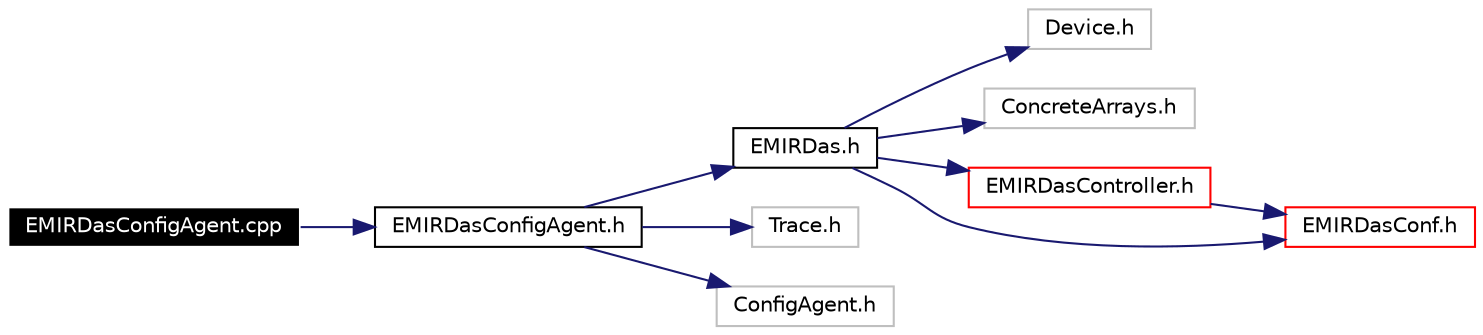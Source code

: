 digraph G
{
  edge [fontname="Helvetica",fontsize=10,labelfontname="Helvetica",labelfontsize=10];
  node [fontname="Helvetica",fontsize=10,shape=record];
  rankdir=LR;
  Node1 [label="EMIRDasConfigAgent.cpp",height=0.2,width=0.4,color="white", fillcolor="black", style="filled" fontcolor="white"];
  Node1 -> Node2 [color="midnightblue",fontsize=10,style="solid",fontname="Helvetica"];
  Node2 [label="EMIRDasConfigAgent.h",height=0.2,width=0.4,color="black", fillcolor="white", style="filled",URL="$EMIRDasConfigAgent_8h.html"];
  Node2 -> Node3 [color="midnightblue",fontsize=10,style="solid",fontname="Helvetica"];
  Node3 [label="EMIRDas.h",height=0.2,width=0.4,color="black", fillcolor="white", style="filled",URL="$EMIRDas_8h.html"];
  Node3 -> Node4 [color="midnightblue",fontsize=10,style="solid",fontname="Helvetica"];
  Node4 [label="Device.h",height=0.2,width=0.4,color="grey75", fillcolor="white", style="filled"];
  Node3 -> Node5 [color="midnightblue",fontsize=10,style="solid",fontname="Helvetica"];
  Node5 [label="ConcreteArrays.h",height=0.2,width=0.4,color="grey75", fillcolor="white", style="filled"];
  Node3 -> Node6 [color="midnightblue",fontsize=10,style="solid",fontname="Helvetica"];
  Node6 [label="EMIRDasController.h",height=0.2,width=0.4,color="red", fillcolor="white", style="filled",URL="$EMIRDasController_8h.html"];
  Node6 -> Node7 [color="midnightblue",fontsize=10,style="solid",fontname="Helvetica"];
  Node7 [label="EMIRDasConf.h",height=0.2,width=0.4,color="red", fillcolor="white", style="filled",URL="$EMIRDasConf_8h.html"];
  Node3 -> Node7 [color="midnightblue",fontsize=10,style="solid",fontname="Helvetica"];
  Node2 -> Node8 [color="midnightblue",fontsize=10,style="solid",fontname="Helvetica"];
  Node8 [label="Trace.h",height=0.2,width=0.4,color="grey75", fillcolor="white", style="filled"];
  Node2 -> Node9 [color="midnightblue",fontsize=10,style="solid",fontname="Helvetica"];
  Node9 [label="ConfigAgent.h",height=0.2,width=0.4,color="grey75", fillcolor="white", style="filled"];
}

